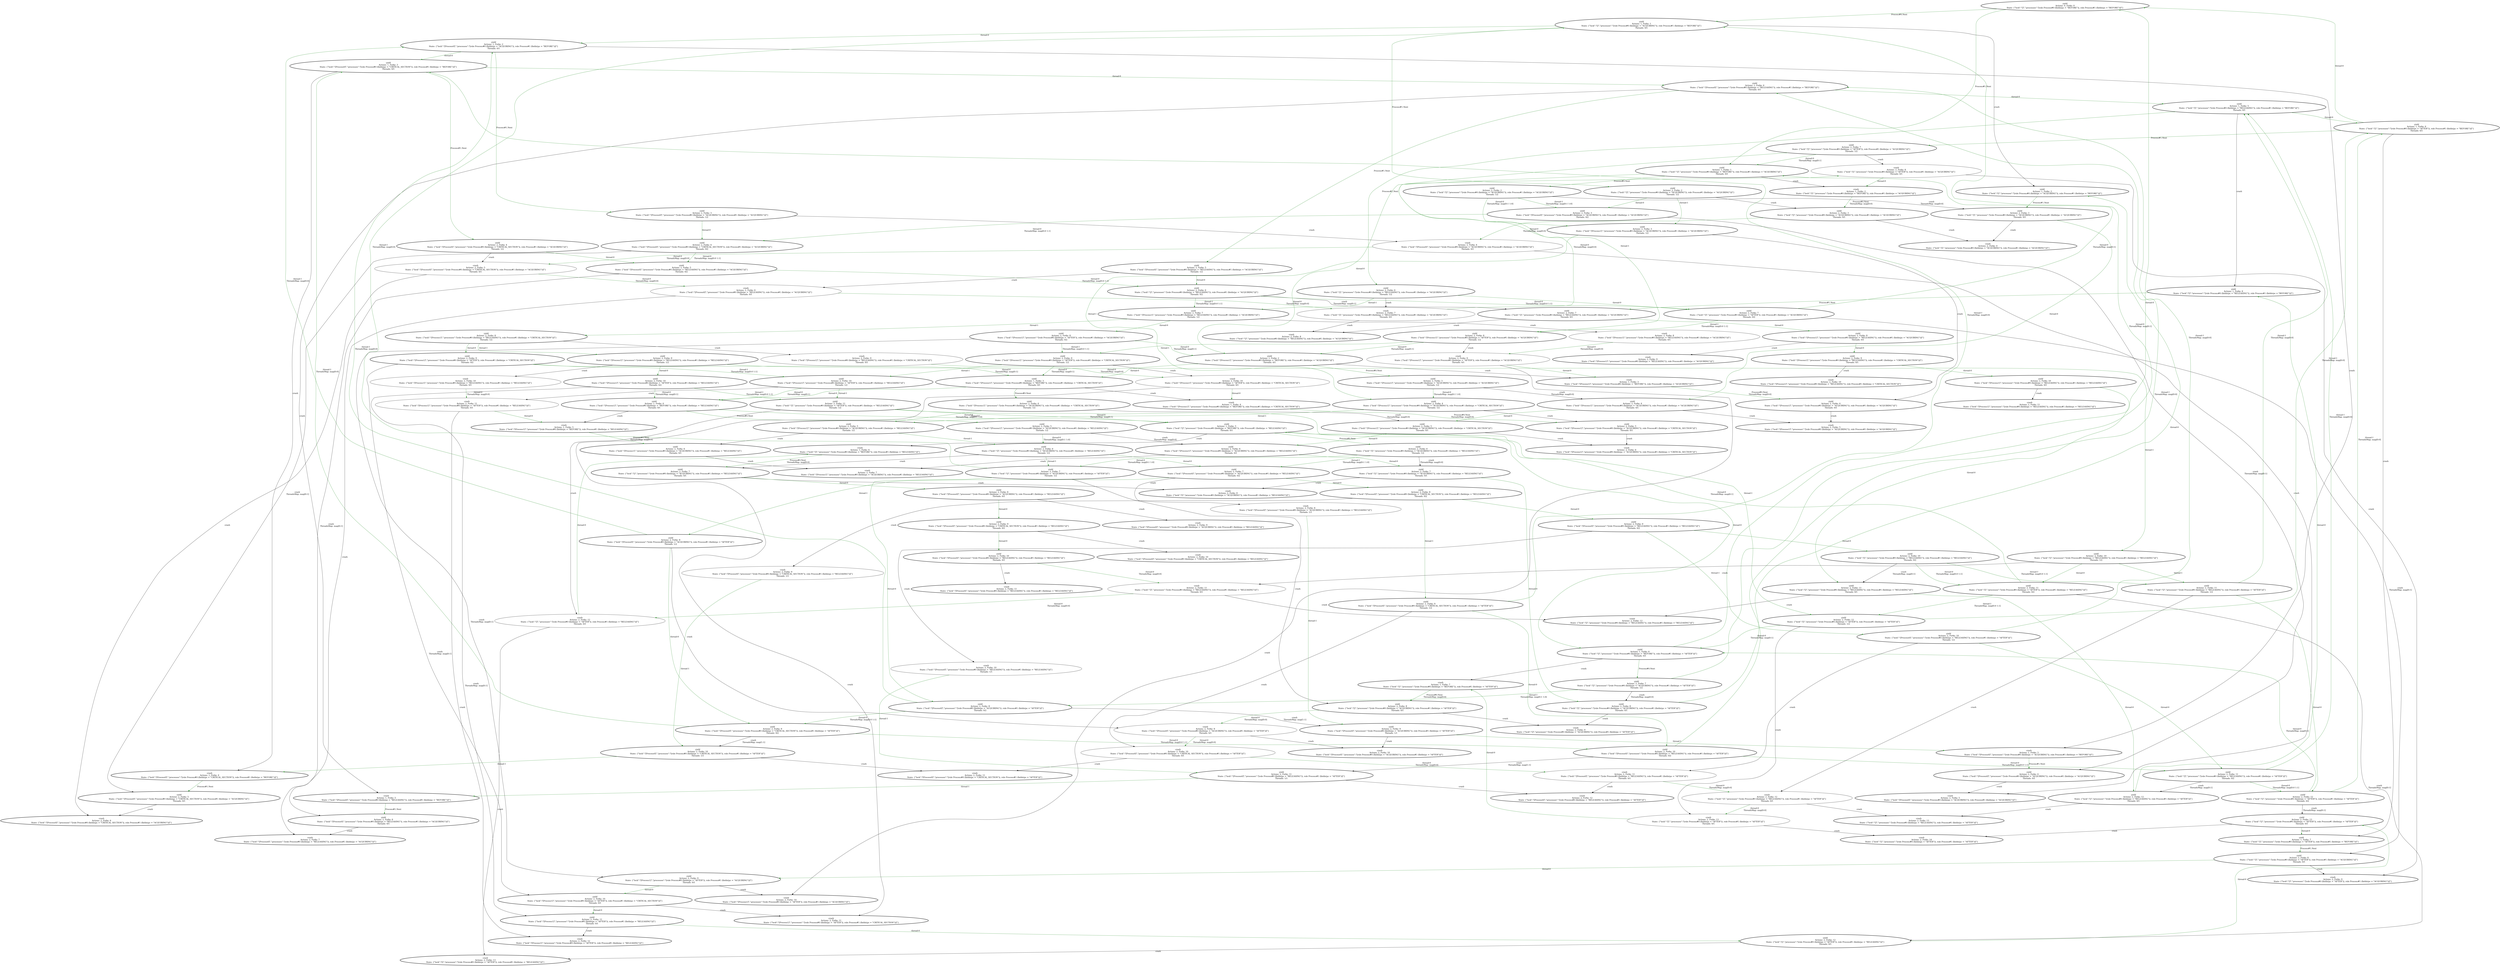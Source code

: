 digraph G {
  "0x140001e2540" [label="yield
Actions: 0, Forks: 0
State: {\"lock\":\"[]\",\"processes\":\"[role Process#0 (fields(pc = \"BEFORE\")), role Process#1 (fields(pc = \"BEFORE\"))]\"}
", color="black" penwidth="2" ];
  "0x140001e2540" -> "0x140001e3a40" [label="Process#0.Next", color="forestgreen" penwidth="1" ];
  "0x140001e3a40" [label="yield
Actions: 1, Forks: 1
State: {\"lock\":\"[]\",\"processes\":\"[role Process#0 (fields(pc = \"ACQUIRING\")), role Process#1 (fields(pc = \"BEFORE\"))]\"}
Threads: 0/1
", color="black" penwidth="2" ];
  "0x140001e3a40" -> "0x140002cec60" [label="crash", color="black" penwidth="1" ];
  "0x140002cec60" [label="yield
Actions: 1, Forks: 2
State: {\"lock\":\"[]\",\"processes\":\"[role Process#0 (fields(pc = \"ACQUIRING\")), role Process#1 (fields(pc = \"BEFORE\"))]\"}
", color="black" penwidth="2" ];
  "0x140002cec60" -> "0x140002cf620" [label="Process#1.Next", color="forestgreen" penwidth="1" ];
  "0x140002cf620" [label="yield
Actions: 2, Forks: 3
State: {\"lock\":\"[]\",\"processes\":\"[role Process#0 (fields(pc = \"ACQUIRING\")), role Process#1 (fields(pc = \"ACQUIRING\"))]\"}
Threads: 0/1
", color="black" penwidth="2" ];
  "0x140002cf620" -> "0x14000373b00" [label="crash", color="black" penwidth="1" ];
  "0x14000373b00" [label="crash
Actions: 2, Forks: 4
State: {\"lock\":\"[]\",\"processes\":\"[role Process#0 (fields(pc = \"ACQUIRING\")), role Process#1 (fields(pc = \"ACQUIRING\"))]\"}
", color="black" penwidth="2" ];
  "0x140002cf620" -> "0x140003736e0" [label="thread-0", color="forestgreen" penwidth="1" ];
  "0x140003736e0" [label="yield
Actions: 2, Forks: 4
State: {\"lock\":\"[Process1]\",\"processes\":\"[role Process#0 (fields(pc = \"ACQUIRING\")), role Process#1 (fields(pc = \"ACQUIRING\"))]\"}
Threads: 0/1
", color="black" penwidth="2" ];
  "0x140003736e0" -> "0x14000094d20" [label="crash", color="black" penwidth="1" ];
  "0x14000094d20" [label="crash
Actions: 2, Forks: 5
State: {\"lock\":\"[Process1]\",\"processes\":\"[role Process#0 (fields(pc = \"ACQUIRING\")), role Process#1 (fields(pc = \"ACQUIRING\"))]\"}
", color="black" penwidth="2" ];
  "0x140003736e0" -> "0x14000094900" [label="thread-0", color="forestgreen" penwidth="1" ];
  "0x14000094900" [label="yield
Actions: 2, Forks: 5
State: {\"lock\":\"[Process1]\",\"processes\":\"[role Process#0 (fields(pc = \"ACQUIRING\")), role Process#1 (fields(pc = \"CRITICAL_SECTION\"))]\"}
Threads: 0/1
", color="black" penwidth="2" ];
  "0x14000094900" -> "0x14000373560" [label="crash", color="black" penwidth="1" ];
  "0x14000373560" [label="crash
Actions: 2, Forks: 6
State: {\"lock\":\"[Process1]\",\"processes\":\"[role Process#0 (fields(pc = \"ACQUIRING\")), role Process#1 (fields(pc = \"CRITICAL_SECTION\"))]\"}
", color="black" penwidth="2" ];
  "0x14000094900" -> "0x14000373140" [label="thread-0", color="forestgreen" penwidth="1" ];
  "0x14000373140" [label="yield
Actions: 2, Forks: 6
State: {\"lock\":\"[Process1]\",\"processes\":\"[role Process#0 (fields(pc = \"ACQUIRING\")), role Process#1 (fields(pc = \"RELEASING\"))]\"}
Threads: 0/1
", color="black" penwidth="2" ];
  "0x14000373140" -> "0x14000105500" [label="crash", color="black" penwidth="1" ];
  "0x14000105500" [label="crash
Actions: 2, Forks: 7
State: {\"lock\":\"[Process1]\",\"processes\":\"[role Process#0 (fields(pc = \"ACQUIRING\")), role Process#1 (fields(pc = \"RELEASING\"))]\"}
", color="black" penwidth="2" ];
  "0x14000373140" -> "0x14000105080" [label="thread-0", color="forestgreen" penwidth="1" ];
  "0x14000105080" [label="yield
Actions: 2, Forks: 7
State: {\"lock\":\"[]\",\"processes\":\"[role Process#0 (fields(pc = \"ACQUIRING\")), role Process#1 (fields(pc = \"RELEASING\"))]\"}
Threads: 0/1
", color="black" penwidth="2" ];
  "0x14000105080" -> "0x14000217c80" [label="crash", color="black" penwidth="1" ];
  "0x14000217c80" [label="crash
Actions: 2, Forks: 8
State: {\"lock\":\"[]\",\"processes\":\"[role Process#0 (fields(pc = \"ACQUIRING\")), role Process#1 (fields(pc = \"RELEASING\"))]\"}
", color="black" penwidth="2" ];
  "0x14000105080" -> "0x14000217860" [label="thread-0", color="forestgreen" penwidth="1" ];
  "0x14000217860" [label="yield
Actions: 2, Forks: 8
State: {\"lock\":\"[]\",\"processes\":\"[role Process#0 (fields(pc = \"ACQUIRING\")), role Process#1 (fields(pc = \"AFTER\"))]\"}
Threads: 0/1
", color="black" penwidth="2" ];
  "0x14000217860" -> "0x140002fd860" [label="crash", color="black" penwidth="1" ];
  "0x140002fd860" [label="crash
Actions: 2, Forks: 9
State: {\"lock\":\"[]\",\"processes\":\"[role Process#0 (fields(pc = \"ACQUIRING\")), role Process#1 (fields(pc = \"AFTER\"))]\"}
", color="black" penwidth="2" ];
  "0x14000217860" -> "0x140002cec60" [label="thread-0", color="forestgreen" penwidth="1" ];
  "0x140001e3a40" -> "0x140002ce840" [label="thread-0", color="forestgreen" penwidth="1" ];
  "0x140002ce840" [label="yield
Actions: 1, Forks: 2
State: {\"lock\":\"[Process0]\",\"processes\":\"[role Process#0 (fields(pc = \"ACQUIRING\")), role Process#1 (fields(pc = \"BEFORE\"))]\"}
Threads: 0/1
", color="black" penwidth="2" ];
  "0x140002ce840" -> "0x140003400c0" [label="crash", color="black" penwidth="1" ];
  "0x140003400c0" [label="crash
Actions: 1, Forks: 3
State: {\"lock\":\"[Process0]\",\"processes\":\"[role Process#0 (fields(pc = \"ACQUIRING\")), role Process#1 (fields(pc = \"BEFORE\"))]\"}
", color="black" penwidth="2" ];
  "0x140003400c0" -> "0x14000340a80" [label="Process#1.Next", color="forestgreen" penwidth="1" ];
  "0x14000340a80" [label="yield
Actions: 2, Forks: 4
State: {\"lock\":\"[Process0]\",\"processes\":\"[role Process#0 (fields(pc = \"ACQUIRING\")), role Process#1 (fields(pc = \"ACQUIRING\"))]\"}
Threads: 0/1
", color="black" penwidth="2" ];
  "0x14000340a80" -> "0x14000499080" [label="crash", color="black" penwidth="1" ];
  "0x14000499080" [label="crash
Actions: 2, Forks: 5
State: {\"lock\":\"[Process0]\",\"processes\":\"[role Process#0 (fields(pc = \"ACQUIRING\")), role Process#1 (fields(pc = \"ACQUIRING\"))]\"}
", color="black" penwidth="2" ];
  "0x140002ce840" -> "0x140002fdc20" [label="thread-0", color="forestgreen" penwidth="1" ];
  "0x140002fdc20" [label="yield
Actions: 1, Forks: 3
State: {\"lock\":\"[Process0]\",\"processes\":\"[role Process#0 (fields(pc = \"CRITICAL_SECTION\")), role Process#1 (fields(pc = \"BEFORE\"))]\"}
Threads: 0/1
", color="black" penwidth="2" ];
  "0x140002fdc20" -> "0x140004295c0" [label="crash", color="black" penwidth="1" ];
  "0x140004295c0" [label="crash
Actions: 1, Forks: 4
State: {\"lock\":\"[Process0]\",\"processes\":\"[role Process#0 (fields(pc = \"CRITICAL_SECTION\")), role Process#1 (fields(pc = \"BEFORE\"))]\"}
", color="black" penwidth="2" ];
  "0x140004295c0" -> "0x14000464000" [label="Process#1.Next", color="forestgreen" penwidth="1" ];
  "0x14000464000" [label="yield
Actions: 2, Forks: 5
State: {\"lock\":\"[Process0]\",\"processes\":\"[role Process#0 (fields(pc = \"CRITICAL_SECTION\")), role Process#1 (fields(pc = \"ACQUIRING\"))]\"}
Threads: 0/1
", color="black" penwidth="2" ];
  "0x14000464000" -> "0x140001e3440" [label="crash", color="black" penwidth="1" ];
  "0x140001e3440" [label="crash
Actions: 2, Forks: 6
State: {\"lock\":\"[Process0]\",\"processes\":\"[role Process#0 (fields(pc = \"CRITICAL_SECTION\")), role Process#1 (fields(pc = \"ACQUIRING\"))]\"}
", color="black" penwidth="2" ];
  "0x140002fdc20" -> "0x140004291a0" [label="thread-0", color="forestgreen" penwidth="1" ];
  "0x140004291a0" [label="yield
Actions: 1, Forks: 4
State: {\"lock\":\"[Process0]\",\"processes\":\"[role Process#0 (fields(pc = \"RELEASING\")), role Process#1 (fields(pc = \"BEFORE\"))]\"}
Threads: 0/1
", color="black" penwidth="2" ];
  "0x140004291a0" -> "0x14000623080" [label="crash", color="black" penwidth="1" ];
  "0x14000623080" [label="crash
Actions: 1, Forks: 5
State: {\"lock\":\"[Process0]\",\"processes\":\"[role Process#0 (fields(pc = \"RELEASING\")), role Process#1 (fields(pc = \"BEFORE\"))]\"}
", color="black" penwidth="2" ];
  "0x14000623080" -> "0x14000623a40" [label="Process#1.Next", color="forestgreen" penwidth="1" ];
  "0x14000623a40" [label="yield
Actions: 2, Forks: 6
State: {\"lock\":\"[Process0]\",\"processes\":\"[role Process#0 (fields(pc = \"RELEASING\")), role Process#1 (fields(pc = \"ACQUIRING\"))]\"}
Threads: 0/1
", color="black" penwidth="2" ];
  "0x14000623a40" -> "0x14000095080" [label="crash", color="black" penwidth="1" ];
  "0x14000095080" [label="crash
Actions: 2, Forks: 7
State: {\"lock\":\"[Process0]\",\"processes\":\"[role Process#0 (fields(pc = \"RELEASING\")), role Process#1 (fields(pc = \"ACQUIRING\"))]\"}
", color="black" penwidth="2" ];
  "0x140004291a0" -> "0x14000622c60" [label="thread-0", color="forestgreen" penwidth="1" ];
  "0x14000622c60" [label="yield
Actions: 1, Forks: 5
State: {\"lock\":\"[]\",\"processes\":\"[role Process#0 (fields(pc = \"RELEASING\")), role Process#1 (fields(pc = \"BEFORE\"))]\"}
Threads: 0/1
", color="black" penwidth="2" ];
  "0x14000622c60" -> "0x14000428600" [label="crash", color="black" penwidth="1" ];
  "0x14000428600" [label="yield
Actions: 1, Forks: 6
State: {\"lock\":\"[]\",\"processes\":\"[role Process#0 (fields(pc = \"RELEASING\")), role Process#1 (fields(pc = \"BEFORE\"))]\"}
", color="black" penwidth="2" ];
  "0x14000428600" -> "0x14000429020" [label="Process#1.Next", color="forestgreen" penwidth="1" ];
  "0x14000429020" [label="yield
Actions: 2, Forks: 7
State: {\"lock\":\"[]\",\"processes\":\"[role Process#0 (fields(pc = \"RELEASING\")), role Process#1 (fields(pc = \"ACQUIRING\"))]\"}
Threads: 0/1
", color="black" penwidth="2" ];
  "0x14000429020" -> "0x140004658c0" [label="crash", color="black" penwidth="1" ];
  "0x140004658c0" [label="crash
Actions: 2, Forks: 8
State: {\"lock\":\"[]\",\"processes\":\"[role Process#0 (fields(pc = \"RELEASING\")), role Process#1 (fields(pc = \"ACQUIRING\"))]\"}
", color="black" penwidth="2" ];
  "0x14000429020" -> "0x140004654a0" [label="thread-0", color="forestgreen" penwidth="1" ];
  "0x140004654a0" [label="yield
Actions: 2, Forks: 8
State: {\"lock\":\"[Process1]\",\"processes\":\"[role Process#0 (fields(pc = \"RELEASING\")), role Process#1 (fields(pc = \"ACQUIRING\"))]\"}
Threads: 0/1
", color="black" penwidth="2" ];
  "0x140004654a0" -> "0x1400068faa0" [label="crash", color="black" penwidth="1" ];
  "0x1400068faa0" [label="crash
Actions: 2, Forks: 9
State: {\"lock\":\"[Process1]\",\"processes\":\"[role Process#0 (fields(pc = \"RELEASING\")), role Process#1 (fields(pc = \"ACQUIRING\"))]\"}
", color="black" penwidth="2" ];
  "0x140004654a0" -> "0x1400068f200" [label="thread-0", color="forestgreen" penwidth="1" ];
  "0x1400068f200" [label="yield
Actions: 2, Forks: 9
State: {\"lock\":\"[Process1]\",\"processes\":\"[role Process#0 (fields(pc = \"RELEASING\")), role Process#1 (fields(pc = \"CRITICAL_SECTION\"))]\"}
Threads: 0/1
", color="black" penwidth="2" ];
  "0x1400068f200" -> "0x14000216300" [label="crash", color="black" penwidth="1" ];
  "0x14000216300" [label="crash
Actions: 2, Forks: 10
State: {\"lock\":\"[Process1]\",\"processes\":\"[role Process#0 (fields(pc = \"RELEASING\")), role Process#1 (fields(pc = \"CRITICAL_SECTION\"))]\"}
", color="black" penwidth="2" ];
  "0x1400068f200" -> "0x1400050fb60" [label="thread-0", color="forestgreen" penwidth="1" ];
  "0x1400050fb60" [label="yield
Actions: 2, Forks: 10
State: {\"lock\":\"[Process1]\",\"processes\":\"[role Process#0 (fields(pc = \"RELEASING\")), role Process#1 (fields(pc = \"RELEASING\"))]\"}
Threads: 0/1
", color="black" penwidth="2" ];
  "0x1400050fb60" -> "0x14000323c80" [label="crash", color="black" penwidth="1" ];
  "0x14000323c80" [label="crash
Actions: 2, Forks: 11
State: {\"lock\":\"[Process1]\",\"processes\":\"[role Process#0 (fields(pc = \"RELEASING\")), role Process#1 (fields(pc = \"RELEASING\"))]\"}
", color="black" penwidth="2" ];
  "0x1400050fb60" -> "0x14000323860" [label="thread-0", color="forestgreen" penwidth="1" ];
  "0x14000323860" [label="yield
Actions: 2, Forks: 11
State: {\"lock\":\"[]\",\"processes\":\"[role Process#0 (fields(pc = \"RELEASING\")), role Process#1 (fields(pc = \"RELEASING\"))]\"}
Threads: 0/1
", color="black" penwidth="2" ];
  "0x14000323860" -> "0x140006a54a0" [label="crash", color="black" penwidth="1" ];
  "0x140006a54a0" [label="crash
Actions: 2, Forks: 12
State: {\"lock\":\"[]\",\"processes\":\"[role Process#0 (fields(pc = \"RELEASING\")), role Process#1 (fields(pc = \"RELEASING\"))]\"}
", color="black" penwidth="2" ];
  "0x14000323860" -> "0x140006a4c00" [label="thread-0", color="forestgreen" penwidth="1" ];
  "0x140006a4c00" [label="yield
Actions: 2, Forks: 12
State: {\"lock\":\"[]\",\"processes\":\"[role Process#0 (fields(pc = \"RELEASING\")), role Process#1 (fields(pc = \"AFTER\"))]\"}
Threads: 0/1
", color="black" penwidth="2" ];
  "0x140006a4c00" -> "0x14000184240" [label="crash", color="black" penwidth="1" ];
  "0x14000184240" [label="crash
Actions: 2, Forks: 13
State: {\"lock\":\"[]\",\"processes\":\"[role Process#0 (fields(pc = \"RELEASING\")), role Process#1 (fields(pc = \"AFTER\"))]\"}
", color="black" penwidth="2" ];
  "0x140006a4c00" -> "0x14000428600" [label="thread-0", color="forestgreen" penwidth="1" ];
  "0x14000622c60" -> "0x14000465a40" [label="thread-0", color="forestgreen" penwidth="1" ];
  "0x14000465a40" [label="yield
Actions: 1, Forks: 6
State: {\"lock\":\"[]\",\"processes\":\"[role Process#0 (fields(pc = \"AFTER\")), role Process#1 (fields(pc = \"BEFORE\"))]\"}
Threads: 0/1
", color="black" penwidth="2" ];
  "0x14000465a40" -> "0x14000341bc0" [label="crash", color="black" penwidth="1" ];
  "0x14000341bc0" [label="yield
Actions: 1, Forks: 7
State: {\"lock\":\"[]\",\"processes\":\"[role Process#0 (fields(pc = \"AFTER\")), role Process#1 (fields(pc = \"BEFORE\"))]\"}
", color="black" penwidth="2" ];
  "0x14000341bc0" -> "0x14000372e40" [label="Process#1.Next", color="forestgreen" penwidth="1" ];
  "0x14000372e40" [label="yield
Actions: 2, Forks: 8
State: {\"lock\":\"[]\",\"processes\":\"[role Process#0 (fields(pc = \"AFTER\")), role Process#1 (fields(pc = \"ACQUIRING\"))]\"}
Threads: 0/1
", color="black" penwidth="2" ];
  "0x14000372e40" -> "0x14000499a40" [label="crash", color="black" penwidth="1" ];
  "0x14000499a40" [label="crash
Actions: 2, Forks: 9
State: {\"lock\":\"[]\",\"processes\":\"[role Process#0 (fields(pc = \"AFTER\")), role Process#1 (fields(pc = \"ACQUIRING\"))]\"}
", color="black" penwidth="2" ];
  "0x14000372e40" -> "0x140004995c0" [label="thread-0", color="forestgreen" penwidth="1" ];
  "0x140004995c0" [label="yield
Actions: 2, Forks: 9
State: {\"lock\":\"[Process1]\",\"processes\":\"[role Process#0 (fields(pc = \"AFTER\")), role Process#1 (fields(pc = \"ACQUIRING\"))]\"}
Threads: 0/1
", color="black" penwidth="2" ];
  "0x140004995c0" -> "0x14000340d80" [label="crash", color="black" penwidth="1" ];
  "0x14000340d80" [label="crash
Actions: 2, Forks: 10
State: {\"lock\":\"[Process1]\",\"processes\":\"[role Process#0 (fields(pc = \"AFTER\")), role Process#1 (fields(pc = \"ACQUIRING\"))]\"}
", color="black" penwidth="2" ];
  "0x140004995c0" -> "0x14000340060" [label="thread-0", color="forestgreen" penwidth="1" ];
  "0x14000340060" [label="yield
Actions: 2, Forks: 10
State: {\"lock\":\"[Process1]\",\"processes\":\"[role Process#0 (fields(pc = \"AFTER\")), role Process#1 (fields(pc = \"CRITICAL_SECTION\"))]\"}
Threads: 0/1
", color="black" penwidth="2" ];
  "0x14000340060" -> "0x14000216ae0" [label="crash", color="black" penwidth="1" ];
  "0x14000216ae0" [label="crash
Actions: 2, Forks: 11
State: {\"lock\":\"[Process1]\",\"processes\":\"[role Process#0 (fields(pc = \"AFTER\")), role Process#1 (fields(pc = \"CRITICAL_SECTION\"))]\"}
", color="black" penwidth="2" ];
  "0x14000340060" -> "0x1400050f7a0" [label="thread-0", color="forestgreen" penwidth="1" ];
  "0x1400050f7a0" [label="yield
Actions: 2, Forks: 11
State: {\"lock\":\"[Process1]\",\"processes\":\"[role Process#0 (fields(pc = \"AFTER\")), role Process#1 (fields(pc = \"RELEASING\"))]\"}
Threads: 0/1
", color="black" penwidth="2" ];
  "0x1400050f7a0" -> "0x14000323440" [label="crash", color="black" penwidth="1" ];
  "0x14000323440" [label="crash
Actions: 2, Forks: 12
State: {\"lock\":\"[Process1]\",\"processes\":\"[role Process#0 (fields(pc = \"AFTER\")), role Process#1 (fields(pc = \"RELEASING\"))]\"}
", color="black" penwidth="2" ];
  "0x1400050f7a0" -> "0x14000323020" [label="thread-0", color="forestgreen" penwidth="1" ];
  "0x14000323020" [label="yield
Actions: 2, Forks: 12
State: {\"lock\":\"[]\",\"processes\":\"[role Process#0 (fields(pc = \"AFTER\")), role Process#1 (fields(pc = \"RELEASING\"))]\"}
Threads: 0/1
", color="black" penwidth="2" ];
  "0x14000323020" -> "0x140002cfc20" [label="crash", color="black" penwidth="1" ];
  "0x140002cfc20" [label="crash
Actions: 2, Forks: 13
State: {\"lock\":\"[]\",\"processes\":\"[role Process#0 (fields(pc = \"AFTER\")), role Process#1 (fields(pc = \"RELEASING\"))]\"}
", color="black" penwidth="2" ];
  "0x14000323020" -> "0x140002fd680" [label="thread-0", color="forestgreen" penwidth="1" ];
  "0x140002fd680" [label="yield
Actions: 2, Forks: 13
State: {\"lock\":\"[]\",\"processes\":\"[role Process#0 (fields(pc = \"AFTER\")), role Process#1 (fields(pc = \"AFTER\"))]\"}
Threads: 0/1
", color="black" penwidth="2" ];
  "0x140002fd680" -> "0x140003e68a0" [label="crash", color="black" penwidth="1" ];
  "0x140003e68a0" [label="crash
Actions: 2, Forks: 14
State: {\"lock\":\"[]\",\"processes\":\"[role Process#0 (fields(pc = \"AFTER\")), role Process#1 (fields(pc = \"AFTER\"))]\"}
", color="black" penwidth="2" ];
  "0x140002fd680" -> "0x14000341bc0" [label="thread-0", color="forestgreen" penwidth="1" ];
  "0x14000465a40" -> "0x140001e2540" [label="thread-0", color="forestgreen" penwidth="1" ];
  "0x14000465a40" -> "0x14000341320" [label="Process#1.Next", color="forestgreen" penwidth="1" ];
  "0x14000341320" [label="yield
Actions: 2, Forks: 7
State: {\"lock\":\"[]\",\"processes\":\"[role Process#0 (fields(pc = \"AFTER\")), role Process#1 (fields(pc = \"ACQUIRING\"))]\"}
Threads: 1/2
", color="black" penwidth="2" ];
  "0x14000341320" -> "0x140003b0d20" [label="crash", color="black" penwidth="1" ];
  "0x140003b0d20" [label="crash
Actions: 2, Forks: 8
State: {\"lock\":\"[]\",\"processes\":\"[role Process#0 (fields(pc = \"AFTER\")), role Process#1 (fields(pc = \"ACQUIRING\"))]\"}
Threads: 0/1
", color="black" penwidth="1" ];
  "0x140003b0d20" -> "0x14000499a40" [label="crash", color="black" penwidth="1" ];
  "0x140003b0d20" -> "0x140002fc6c0" [label="thread-0", color="forestgreen" penwidth="1" ];
  "0x140002fc6c0" [label="crash
Actions: 1, Forks: 2
State: {\"lock\":\"[]\",\"processes\":\"[role Process#0 (fields(pc = \"BEFORE\")), role Process#1 (fields(pc = \"ACQUIRING\"))]\"}
", color="black" penwidth="2" ];
  "0x140002fc6c0" -> "0x14000341c80" [label="Process#0.Next
 ThreadsMap: map[0:0]", color="forestgreen" penwidth="1" ];
  "0x14000341c80" [label="yield
Actions: 2, Forks: 3
State: {\"lock\":\"[]\",\"processes\":\"[role Process#0 (fields(pc = \"ACQUIRING\")), role Process#1 (fields(pc = \"ACQUIRING\"))]\"}
Threads: 0/1
", color="black" penwidth="2" ];
  "0x14000341c80" -> "0x14000373b00" [label="crash", color="black" penwidth="1" ];
  "0x14000341c80" -> "0x14000465200" [label="thread-0
 ThreadsMap: map[0:0]", color="forestgreen" penwidth="1" ];
  "0x14000465200" [label="crash
Actions: 2, Forks: 4
State: {\"lock\":\"[Process0]\",\"processes\":\"[role Process#0 (fields(pc = \"ACQUIRING\")), role Process#1 (fields(pc = \"ACQUIRING\"))]\"}
Threads: 0/1
", color="black" penwidth="1" ];
  "0x14000465200" -> "0x14000499080" [label="crash", color="black" penwidth="1" ];
  "0x14000465200" -> "0x14000104e40" [label="thread-0
 ThreadsMap: map[0:0]", color="forestgreen" penwidth="1" ];
  "0x14000104e40" [label="crash
Actions: 2, Forks: 5
State: {\"lock\":\"[Process0]\",\"processes\":\"[role Process#0 (fields(pc = \"CRITICAL_SECTION\")), role Process#1 (fields(pc = \"ACQUIRING\"))]\"}
Threads: 0/1
", color="black" penwidth="1" ];
  "0x14000104e40" -> "0x140001e3440" [label="crash", color="black" penwidth="1" ];
  "0x14000104e40" -> "0x1400068e7e0" [label="thread-0
 ThreadsMap: map[0:0]", color="forestgreen" penwidth="1" ];
  "0x1400068e7e0" [label="crash
Actions: 2, Forks: 6
State: {\"lock\":\"[Process0]\",\"processes\":\"[role Process#0 (fields(pc = \"RELEASING\")), role Process#1 (fields(pc = \"ACQUIRING\"))]\"}
Threads: 0/1
", color="black" penwidth="1" ];
  "0x1400068e7e0" -> "0x14000095080" [label="crash", color="black" penwidth="1" ];
  "0x1400068e7e0" -> "0x140003e7260" [label="thread-0
 ThreadsMap: map[0:0]", color="forestgreen" penwidth="1" ];
  "0x140003e7260" [label="crash
Actions: 2, Forks: 7
State: {\"lock\":\"[]\",\"processes\":\"[role Process#0 (fields(pc = \"RELEASING\")), role Process#1 (fields(pc = \"ACQUIRING\"))]\"}
Threads: 0/1
", color="black" penwidth="1" ];
  "0x140003e7260" -> "0x140004658c0" [label="crash", color="black" penwidth="1" ];
  "0x140003e7260" -> "0x140003b0d20" [label="thread-0
 ThreadsMap: map[0:0]", color="forestgreen" penwidth="1" ];
  "0x14000341320" -> "0x140001e3b00" [label="thread-0
 ThreadsMap: map[0:1]", color="forestgreen" penwidth="1" ];
  "0x140001e3b00" [label="yield
Actions: 1, Forks: 1
State: {\"lock\":\"[]\",\"processes\":\"[role Process#0 (fields(pc = \"BEFORE\")), role Process#1 (fields(pc = \"ACQUIRING\"))]\"}
Threads: 0/1
", color="black" penwidth="2" ];
  "0x140001e3b00" -> "0x140002fc6c0" [label="crash", color="black" penwidth="1" ];
  "0x140001e3b00" -> "0x140002fc2a0" [label="thread-0", color="forestgreen" penwidth="1" ];
  "0x140002fc2a0" [label="yield
Actions: 1, Forks: 2
State: {\"lock\":\"[Process1]\",\"processes\":\"[role Process#0 (fields(pc = \"BEFORE\")), role Process#1 (fields(pc = \"ACQUIRING\"))]\"}
Threads: 0/1
", color="black" penwidth="2" ];
  "0x140002fc2a0" -> "0x140003b1500" [label="crash", color="black" penwidth="1" ];
  "0x140003b1500" [label="crash
Actions: 1, Forks: 3
State: {\"lock\":\"[Process1]\",\"processes\":\"[role Process#0 (fields(pc = \"BEFORE\")), role Process#1 (fields(pc = \"ACQUIRING\"))]\"}
", color="black" penwidth="2" ];
  "0x140003b1500" -> "0x1400068e120" [label="Process#0.Next
 ThreadsMap: map[0:0]", color="forestgreen" penwidth="1" ];
  "0x1400068e120" [label="yield
Actions: 2, Forks: 4
State: {\"lock\":\"[Process1]\",\"processes\":\"[role Process#0 (fields(pc = \"ACQUIRING\")), role Process#1 (fields(pc = \"ACQUIRING\"))]\"}
Threads: 0/1
", color="black" penwidth="2" ];
  "0x1400068e120" -> "0x14000094d20" [label="crash", color="black" penwidth="1" ];
  "0x140002fc2a0" -> "0x140003b10e0" [label="thread-0", color="forestgreen" penwidth="1" ];
  "0x140003b10e0" [label="yield
Actions: 1, Forks: 3
State: {\"lock\":\"[Process1]\",\"processes\":\"[role Process#0 (fields(pc = \"BEFORE\")), role Process#1 (fields(pc = \"CRITICAL_SECTION\"))]\"}
Threads: 0/1
", color="black" penwidth="2" ];
  "0x140003b10e0" -> "0x1400050ec00" [label="crash", color="black" penwidth="1" ];
  "0x1400050ec00" [label="crash
Actions: 1, Forks: 4
State: {\"lock\":\"[Process1]\",\"processes\":\"[role Process#0 (fields(pc = \"BEFORE\")), role Process#1 (fields(pc = \"CRITICAL_SECTION\"))]\"}
", color="black" penwidth="2" ];
  "0x1400050ec00" -> "0x14000340cc0" [label="Process#0.Next
 ThreadsMap: map[0:0]", color="forestgreen" penwidth="1" ];
  "0x14000340cc0" [label="yield
Actions: 2, Forks: 5
State: {\"lock\":\"[Process1]\",\"processes\":\"[role Process#0 (fields(pc = \"ACQUIRING\")), role Process#1 (fields(pc = \"CRITICAL_SECTION\"))]\"}
Threads: 0/1
", color="black" penwidth="2" ];
  "0x14000340cc0" -> "0x14000373560" [label="crash", color="black" penwidth="1" ];
  "0x140003b10e0" -> "0x1400050e7e0" [label="thread-0", color="forestgreen" penwidth="1" ];
  "0x1400050e7e0" [label="yield
Actions: 1, Forks: 4
State: {\"lock\":\"[Process1]\",\"processes\":\"[role Process#0 (fields(pc = \"BEFORE\")), role Process#1 (fields(pc = \"RELEASING\"))]\"}
Threads: 0/1
", color="black" penwidth="2" ];
  "0x1400050e7e0" -> "0x140003b1c80" [label="crash", color="black" penwidth="1" ];
  "0x140003b1c80" [label="crash
Actions: 1, Forks: 5
State: {\"lock\":\"[Process1]\",\"processes\":\"[role Process#0 (fields(pc = \"BEFORE\")), role Process#1 (fields(pc = \"RELEASING\"))]\"}
", color="black" penwidth="2" ];
  "0x140003b1c80" -> "0x140006228a0" [label="Process#0.Next
 ThreadsMap: map[0:0]", color="forestgreen" penwidth="1" ];
  "0x140006228a0" [label="yield
Actions: 2, Forks: 6
State: {\"lock\":\"[Process1]\",\"processes\":\"[role Process#0 (fields(pc = \"ACQUIRING\")), role Process#1 (fields(pc = \"RELEASING\"))]\"}
Threads: 0/1
", color="black" penwidth="2" ];
  "0x140006228a0" -> "0x14000105500" [label="crash", color="black" penwidth="1" ];
  "0x1400050e7e0" -> "0x140003b1860" [label="thread-0", color="forestgreen" penwidth="1" ];
  "0x140003b1860" [label="yield
Actions: 1, Forks: 5
State: {\"lock\":\"[]\",\"processes\":\"[role Process#0 (fields(pc = \"BEFORE\")), role Process#1 (fields(pc = \"RELEASING\"))]\"}
Threads: 0/1
", color="black" penwidth="2" ];
  "0x140003b1860" -> "0x140002ce660" [label="crash", color="black" penwidth="1" ];
  "0x140002ce660" [label="crash
Actions: 1, Forks: 6
State: {\"lock\":\"[]\",\"processes\":\"[role Process#0 (fields(pc = \"BEFORE\")), role Process#1 (fields(pc = \"RELEASING\"))]\"}
", color="black" penwidth="2" ];
  "0x140002ce660" -> "0x1400050f4a0" [label="Process#0.Next
 ThreadsMap: map[0:0]", color="forestgreen" penwidth="1" ];
  "0x1400050f4a0" [label="yield
Actions: 2, Forks: 7
State: {\"lock\":\"[]\",\"processes\":\"[role Process#0 (fields(pc = \"ACQUIRING\")), role Process#1 (fields(pc = \"RELEASING\"))]\"}
Threads: 0/1
", color="black" penwidth="2" ];
  "0x1400050f4a0" -> "0x14000217c80" [label="crash", color="black" penwidth="1" ];
  "0x1400050f4a0" -> "0x140002161e0" [label="thread-0", color="forestgreen" penwidth="1" ];
  "0x140002161e0" [label="yield
Actions: 2, Forks: 8
State: {\"lock\":\"[Process0]\",\"processes\":\"[role Process#0 (fields(pc = \"ACQUIRING\")), role Process#1 (fields(pc = \"RELEASING\"))]\"}
Threads: 0/1
", color="black" penwidth="2" ];
  "0x140002161e0" -> "0x140001e3ce0" [label="crash", color="black" penwidth="1" ];
  "0x140001e3ce0" [label="crash
Actions: 2, Forks: 9
State: {\"lock\":\"[Process0]\",\"processes\":\"[role Process#0 (fields(pc = \"ACQUIRING\")), role Process#1 (fields(pc = \"RELEASING\"))]\"}
", color="black" penwidth="2" ];
  "0x140002161e0" -> "0x140001e3680" [label="thread-0", color="forestgreen" penwidth="1" ];
  "0x140001e3680" [label="yield
Actions: 2, Forks: 9
State: {\"lock\":\"[Process0]\",\"processes\":\"[role Process#0 (fields(pc = \"CRITICAL_SECTION\")), role Process#1 (fields(pc = \"RELEASING\"))]\"}
Threads: 0/1
", color="black" penwidth="2" ];
  "0x140001e3680" -> "0x14000373ce0" [label="crash", color="black" penwidth="1" ];
  "0x14000373ce0" [label="crash
Actions: 2, Forks: 10
State: {\"lock\":\"[Process0]\",\"processes\":\"[role Process#0 (fields(pc = \"CRITICAL_SECTION\")), role Process#1 (fields(pc = \"RELEASING\"))]\"}
", color="black" penwidth="2" ];
  "0x140001e3680" -> "0x140003734a0" [label="thread-0", color="forestgreen" penwidth="1" ];
  "0x140003734a0" [label="yield
Actions: 2, Forks: 10
State: {\"lock\":\"[Process0]\",\"processes\":\"[role Process#0 (fields(pc = \"RELEASING\")), role Process#1 (fields(pc = \"RELEASING\"))]\"}
Threads: 0/1
", color="black" penwidth="2" ];
  "0x140003734a0" -> "0x140003b1d40" [label="crash", color="black" penwidth="1" ];
  "0x140003b1d40" [label="crash
Actions: 2, Forks: 11
State: {\"lock\":\"[Process0]\",\"processes\":\"[role Process#0 (fields(pc = \"RELEASING\")), role Process#1 (fields(pc = \"RELEASING\"))]\"}
", color="black" penwidth="2" ];
  "0x140003734a0" -> "0x140004aa540" [label="thread-0
 ThreadsMap: map[0:0]", color="forestgreen" penwidth="1" ];
  "0x140004aa540" [label="crash
Actions: 2, Forks: 11
State: {\"lock\":\"[]\",\"processes\":\"[role Process#0 (fields(pc = \"RELEASING\")), role Process#1 (fields(pc = \"RELEASING\"))]\"}
Threads: 0/1
", color="black" penwidth="1" ];
  "0x140004aa540" -> "0x140006a54a0" [label="crash", color="black" penwidth="1" ];
  "0x140004aa540" -> "0x1400042b380" [label="thread-0
 ThreadsMap: map[0:0]", color="forestgreen" penwidth="1" ];
  "0x1400042b380" [label="crash
Actions: 2, Forks: 12
State: {\"lock\":\"[]\",\"processes\":\"[role Process#0 (fields(pc = \"AFTER\")), role Process#1 (fields(pc = \"RELEASING\"))]\"}
Threads: 0/1
", color="black" penwidth="1" ];
  "0x1400042b380" -> "0x140002cfc20" [label="crash", color="black" penwidth="1" ];
  "0x1400042b380" -> "0x140002ce660" [label="thread-0", color="forestgreen" penwidth="1" ];
  "0x140003b1860" -> "0x140002ce240" [label="thread-0", color="forestgreen" penwidth="1" ];
  "0x140002ce240" [label="yield
Actions: 1, Forks: 6
State: {\"lock\":\"[]\",\"processes\":\"[role Process#0 (fields(pc = \"BEFORE\")), role Process#1 (fields(pc = \"AFTER\"))]\"}
Threads: 0/1
", color="black" penwidth="2" ];
  "0x140002ce240" -> "0x140001055c0" [label="crash", color="black" penwidth="1" ];
  "0x140001055c0" [label="crash
Actions: 1, Forks: 7
State: {\"lock\":\"[]\",\"processes\":\"[role Process#0 (fields(pc = \"BEFORE\")), role Process#1 (fields(pc = \"AFTER\"))]\"}
", color="black" penwidth="2" ];
  "0x140001055c0" -> "0x14000623620" [label="Process#0.Next
 ThreadsMap: map[0:0]", color="forestgreen" penwidth="1" ];
  "0x14000623620" [label="yield
Actions: 2, Forks: 8
State: {\"lock\":\"[]\",\"processes\":\"[role Process#0 (fields(pc = \"ACQUIRING\")), role Process#1 (fields(pc = \"AFTER\"))]\"}
Threads: 0/1
", color="black" penwidth="2" ];
  "0x14000623620" -> "0x140002fd860" [label="crash", color="black" penwidth="1" ];
  "0x14000623620" -> "0x140002cfe60" [label="thread-0
 ThreadsMap: map[0:0]", color="forestgreen" penwidth="1" ];
  "0x140002cfe60" [label="crash
Actions: 2, Forks: 9
State: {\"lock\":\"[Process0]\",\"processes\":\"[role Process#0 (fields(pc = \"ACQUIRING\")), role Process#1 (fields(pc = \"AFTER\"))]\"}
Threads: 0/1
", color="black" penwidth="1" ];
  "0x140002cfe60" -> "0x140004d22a0" [label="crash", color="black" penwidth="1" ];
  "0x140004d22a0" [label="crash
Actions: 2, Forks: 10
State: {\"lock\":\"[Process0]\",\"processes\":\"[role Process#0 (fields(pc = \"ACQUIRING\")), role Process#1 (fields(pc = \"AFTER\"))]\"}
", color="black" penwidth="2" ];
  "0x140002cfe60" -> "0x1400042baa0" [label="thread-0
 ThreadsMap: map[0:0]", color="forestgreen" penwidth="1" ];
  "0x1400042baa0" [label="crash
Actions: 2, Forks: 10
State: {\"lock\":\"[Process0]\",\"processes\":\"[role Process#0 (fields(pc = \"CRITICAL_SECTION\")), role Process#1 (fields(pc = \"AFTER\"))]\"}
Threads: 0/1
", color="black" penwidth="1" ];
  "0x1400042baa0" -> "0x140004ab920" [label="crash", color="black" penwidth="1" ];
  "0x140004ab920" [label="crash
Actions: 2, Forks: 11
State: {\"lock\":\"[Process0]\",\"processes\":\"[role Process#0 (fields(pc = \"CRITICAL_SECTION\")), role Process#1 (fields(pc = \"AFTER\"))]\"}
", color="black" penwidth="2" ];
  "0x1400042baa0" -> "0x14000428180" [label="thread-0
 ThreadsMap: map[0:0]", color="forestgreen" penwidth="1" ];
  "0x14000428180" [label="crash
Actions: 2, Forks: 11
State: {\"lock\":\"[Process0]\",\"processes\":\"[role Process#0 (fields(pc = \"RELEASING\")), role Process#1 (fields(pc = \"AFTER\"))]\"}
Threads: 0/1
", color="black" penwidth="1" ];
  "0x14000428180" -> "0x1400050e3c0" [label="crash", color="black" penwidth="1" ];
  "0x1400050e3c0" [label="crash
Actions: 2, Forks: 12
State: {\"lock\":\"[Process0]\",\"processes\":\"[role Process#0 (fields(pc = \"RELEASING\")), role Process#1 (fields(pc = \"AFTER\"))]\"}
", color="black" penwidth="2" ];
  "0x14000428180" -> "0x14000373c20" [label="thread-0
 ThreadsMap: map[0:0]", color="forestgreen" penwidth="1" ];
  "0x14000373c20" [label="crash
Actions: 2, Forks: 12
State: {\"lock\":\"[]\",\"processes\":\"[role Process#0 (fields(pc = \"RELEASING\")), role Process#1 (fields(pc = \"AFTER\"))]\"}
Threads: 0/1
", color="black" penwidth="1" ];
  "0x14000373c20" -> "0x14000184240" [label="crash", color="black" penwidth="1" ];
  "0x14000373c20" -> "0x140004b7020" [label="thread-0
 ThreadsMap: map[0:0]", color="forestgreen" penwidth="1" ];
  "0x140004b7020" [label="crash
Actions: 2, Forks: 13
State: {\"lock\":\"[]\",\"processes\":\"[role Process#0 (fields(pc = \"AFTER\")), role Process#1 (fields(pc = \"AFTER\"))]\"}
Threads: 0/1
", color="black" penwidth="1" ];
  "0x140004b7020" -> "0x140003e68a0" [label="crash", color="black" penwidth="1" ];
  "0x140004b7020" -> "0x140001055c0" [label="thread-0", color="forestgreen" penwidth="1" ];
  "0x140002ce240" -> "0x140001e2540" [label="thread-0", color="forestgreen" penwidth="1" ];
  "0x140002ce240" -> "0x14000104d80" [label="Process#0.Next", color="forestgreen" penwidth="1" ];
  "0x14000104d80" [label="yield
Actions: 2, Forks: 7
State: {\"lock\":\"[]\",\"processes\":\"[role Process#0 (fields(pc = \"ACQUIRING\")), role Process#1 (fields(pc = \"AFTER\"))]\"}
Threads: 1/2
", color="black" penwidth="2" ];
  "0x14000104d80" -> "0x14000217860" [label="crash
 ThreadsMap: map[0:0]", color="black" penwidth="1" ];
  "0x14000104d80" -> "0x140001e3a40" [label="thread-0
 ThreadsMap: map[0:1]", color="forestgreen" penwidth="1" ];
  "0x14000104d80" -> "0x14000622b40" [label="thread-1
 ThreadsMap: map[0:1 1:0]", color="forestgreen" penwidth="1" ];
  "0x14000622b40" [label="yield
Actions: 2, Forks: 8
State: {\"lock\":\"[Process0]\",\"processes\":\"[role Process#0 (fields(pc = \"ACQUIRING\")), role Process#1 (fields(pc = \"AFTER\"))]\"}
Threads: 0/2
", color="black" penwidth="2" ];
  "0x14000622b40" -> "0x14000216de0" [label="crash
 ThreadsMap: map[1:1]", color="black" penwidth="1" ];
  "0x14000216de0" [label="yield
Actions: 2, Forks: 9
State: {\"lock\":\"[Process0]\",\"processes\":\"[role Process#0 (fields(pc = \"ACQUIRING\")), role Process#1 (fields(pc = \"AFTER\"))]\"}
Threads: 1/1
", color="black" penwidth="2" ];
  "0x14000216de0" -> "0x140004d22a0" [label="crash", color="black" penwidth="1" ];
  "0x14000216de0" -> "0x140003400c0" [label="thread-1", color="forestgreen" penwidth="1" ];
  "0x14000622b40" -> "0x140002fdb00" [label="thread-0
 ThreadsMap: map[0:0 1:1]", color="forestgreen" penwidth="1" ];
  "0x140002fdb00" [label="yield
Actions: 2, Forks: 9
State: {\"lock\":\"[Process0]\",\"processes\":\"[role Process#0 (fields(pc = \"CRITICAL_SECTION\")), role Process#1 (fields(pc = \"AFTER\"))]\"}
Threads: 0/2
", color="black" penwidth="2" ];
  "0x140002fdb00" -> "0x140002cef60" [label="crash
 ThreadsMap: map[1:1]", color="black" penwidth="1" ];
  "0x140002cef60" [label="yield
Actions: 2, Forks: 10
State: {\"lock\":\"[Process0]\",\"processes\":\"[role Process#0 (fields(pc = \"CRITICAL_SECTION\")), role Process#1 (fields(pc = \"AFTER\"))]\"}
Threads: 1/1
", color="black" penwidth="2" ];
  "0x140002cef60" -> "0x140004ab920" [label="crash", color="black" penwidth="1" ];
  "0x140002cef60" -> "0x140004295c0" [label="thread-1", color="forestgreen" penwidth="1" ];
  "0x140002fdb00" -> "0x1400042b6e0" [label="thread-0
 ThreadsMap: map[0:0 1:1]", color="forestgreen" penwidth="1" ];
  "0x1400042b6e0" [label="yield
Actions: 2, Forks: 10
State: {\"lock\":\"[Process0]\",\"processes\":\"[role Process#0 (fields(pc = \"RELEASING\")), role Process#1 (fields(pc = \"AFTER\"))]\"}
Threads: 0/2
", color="black" penwidth="2" ];
  "0x1400042b6e0" -> "0x1400042a780" [label="crash
 ThreadsMap: map[1:1]", color="black" penwidth="1" ];
  "0x1400042a780" [label="yield
Actions: 2, Forks: 11
State: {\"lock\":\"[Process0]\",\"processes\":\"[role Process#0 (fields(pc = \"RELEASING\")), role Process#1 (fields(pc = \"AFTER\"))]\"}
Threads: 1/1
", color="black" penwidth="2" ];
  "0x1400042a780" -> "0x1400050e3c0" [label="crash", color="black" penwidth="1" ];
  "0x1400042a780" -> "0x14000623080" [label="thread-1", color="forestgreen" penwidth="1" ];
  "0x1400042b6e0" -> "0x14000465320" [label="thread-0
 ThreadsMap: map[0:0 1:1]", color="forestgreen" penwidth="1" ];
  "0x14000465320" [label="yield
Actions: 2, Forks: 11
State: {\"lock\":\"[]\",\"processes\":\"[role Process#0 (fields(pc = \"RELEASING\")), role Process#1 (fields(pc = \"AFTER\"))]\"}
Threads: 0/2
", color="black" penwidth="2" ];
  "0x14000465320" -> "0x140006a4c00" [label="crash
 ThreadsMap: map[0:1]", color="black" penwidth="1" ];
  "0x14000465320" -> "0x14000341440" [label="thread-0
 ThreadsMap: map[0:0 1:1]", color="forestgreen" penwidth="1" ];
  "0x14000341440" [label="yield
Actions: 2, Forks: 12
State: {\"lock\":\"[]\",\"processes\":\"[role Process#0 (fields(pc = \"AFTER\")), role Process#1 (fields(pc = \"AFTER\"))]\"}
Threads: 0/2
", color="black" penwidth="2" ];
  "0x14000341440" -> "0x140002fd680" [label="crash
 ThreadsMap: map[0:1]", color="black" penwidth="1" ];
  "0x14000341440" -> "0x140002ce240" [label="thread-0
 ThreadsMap: map[0:1]", color="forestgreen" penwidth="1" ];
  "0x14000341440" -> "0x14000465a40" [label="thread-1
 ThreadsMap: map[0:0]", color="forestgreen" penwidth="1" ];
  "0x14000465320" -> "0x14000622c60" [label="thread-1
 ThreadsMap: map[0:0]", color="forestgreen" penwidth="1" ];
  "0x1400042b6e0" -> "0x140004291a0" [label="thread-1
 ThreadsMap: map[0:0]", color="forestgreen" penwidth="1" ];
  "0x140002fdb00" -> "0x140002fdc20" [label="thread-1
 ThreadsMap: map[0:0]", color="forestgreen" penwidth="1" ];
  "0x14000622b40" -> "0x140002ce840" [label="thread-1
 ThreadsMap: map[0:0]", color="forestgreen" penwidth="1" ];
  "0x140003b1860" -> "0x140002ce360" [label="Process#0.Next", color="forestgreen" penwidth="1" ];
  "0x140002ce360" [label="yield
Actions: 2, Forks: 6
State: {\"lock\":\"[]\",\"processes\":\"[role Process#0 (fields(pc = \"ACQUIRING\")), role Process#1 (fields(pc = \"RELEASING\"))]\"}
Threads: 1/2
", color="black" penwidth="2" ];
  "0x140002ce360" -> "0x14000105080" [label="crash
 ThreadsMap: map[0:0]", color="black" penwidth="1" ];
  "0x140002ce360" -> "0x1400050ee40" [label="thread-0
 ThreadsMap: map[0:1 1:0]", color="forestgreen" penwidth="1" ];
  "0x1400050ee40" [label="yield
Actions: 2, Forks: 7
State: {\"lock\":\"[]\",\"processes\":\"[role Process#0 (fields(pc = \"ACQUIRING\")), role Process#1 (fields(pc = \"AFTER\"))]\"}
Threads: 1/2
", color="black" penwidth="2" ];
  "0x1400050ee40" -> "0x14000623620" [label="crash", color="black" penwidth="1" ];
  "0x1400050ee40" -> "0x14000622b40" [label="thread-0", color="forestgreen" penwidth="1" ];
  "0x1400050ee40" -> "0x140001e3a40" [label="thread-1
 ThreadsMap: map[0:0]", color="forestgreen" penwidth="1" ];
  "0x140002ce360" -> "0x1400050ec60" [label="thread-1
 ThreadsMap: map[0:1 1:0]", color="forestgreen" penwidth="1" ];
  "0x1400050ec60" [label="yield
Actions: 2, Forks: 7
State: {\"lock\":\"[Process0]\",\"processes\":\"[role Process#0 (fields(pc = \"ACQUIRING\")), role Process#1 (fields(pc = \"RELEASING\"))]\"}
Threads: 0/2
", color="black" penwidth="2" ];
  "0x1400050ec60" -> "0x1400050f920" [label="crash", color="black" penwidth="1" ];
  "0x1400050f920" [label="crash
Actions: 2, Forks: 8
State: {\"lock\":\"[Process0]\",\"processes\":\"[role Process#0 (fields(pc = \"ACQUIRING\")), role Process#1 (fields(pc = \"RELEASING\"))]\"}
Threads: 1/1
", color="black" penwidth="1" ];
  "0x1400050f920" -> "0x14000216de0" [label="thread-1", color="forestgreen" penwidth="1" ];
  "0x1400050ec60" -> "0x1400050f3e0" [label="thread-0", color="forestgreen" penwidth="1" ];
  "0x1400050f3e0" [label="yield
Actions: 2, Forks: 8
State: {\"lock\":\"[Process0]\",\"processes\":\"[role Process#0 (fields(pc = \"CRITICAL_SECTION\")), role Process#1 (fields(pc = \"RELEASING\"))]\"}
Threads: 0/2
", color="black" penwidth="2" ];
  "0x1400050f3e0" -> "0x140001e27e0" [label="crash", color="black" penwidth="1" ];
  "0x140001e27e0" [label="crash
Actions: 2, Forks: 9
State: {\"lock\":\"[Process0]\",\"processes\":\"[role Process#0 (fields(pc = \"CRITICAL_SECTION\")), role Process#1 (fields(pc = \"RELEASING\"))]\"}
Threads: 1/1
", color="black" penwidth="1" ];
  "0x140001e27e0" -> "0x140002cef60" [label="thread-1", color="forestgreen" penwidth="1" ];
  "0x1400050f3e0" -> "0x140001e2240" [label="thread-0", color="forestgreen" penwidth="1" ];
  "0x140001e2240" [label="yield
Actions: 2, Forks: 9
State: {\"lock\":\"[Process0]\",\"processes\":\"[role Process#0 (fields(pc = \"RELEASING\")), role Process#1 (fields(pc = \"RELEASING\"))]\"}
Threads: 0/2
", color="black" penwidth="2" ];
  "0x140001e2240" -> "0x1400025fb00" [label="crash", color="black" penwidth="1" ];
  "0x1400025fb00" [label="crash
Actions: 2, Forks: 10
State: {\"lock\":\"[Process0]\",\"processes\":\"[role Process#0 (fields(pc = \"RELEASING\")), role Process#1 (fields(pc = \"RELEASING\"))]\"}
Threads: 1/1
", color="black" penwidth="1" ];
  "0x1400025fb00" -> "0x1400042a780" [label="thread-1", color="forestgreen" penwidth="1" ];
  "0x140001e2240" -> "0x1400025f740" [label="thread-0", color="forestgreen" penwidth="1" ];
  "0x1400025f740" [label="yield
Actions: 2, Forks: 10
State: {\"lock\":\"[]\",\"processes\":\"[role Process#0 (fields(pc = \"RELEASING\")), role Process#1 (fields(pc = \"RELEASING\"))]\"}
Threads: 0/2
", color="black" penwidth="2" ];
  "0x1400025f740" -> "0x14000323860" [label="crash
 ThreadsMap: map[0:1]", color="black" penwidth="1" ];
  "0x1400025f740" -> "0x140004aa180" [label="thread-0
 ThreadsMap: map[0:0 1:1]", color="forestgreen" penwidth="1" ];
  "0x140004aa180" [label="yield
Actions: 2, Forks: 11
State: {\"lock\":\"[]\",\"processes\":\"[role Process#0 (fields(pc = \"AFTER\")), role Process#1 (fields(pc = \"RELEASING\"))]\"}
Threads: 0/2
", color="black" penwidth="2" ];
  "0x140004aa180" -> "0x14000323020" [label="crash
 ThreadsMap: map[0:1]", color="black" penwidth="1" ];
  "0x140004aa180" -> "0x140003b1860" [label="thread-0
 ThreadsMap: map[0:1]", color="forestgreen" penwidth="1" ];
  "0x140004aa180" -> "0x1400042b1a0" [label="thread-1
 ThreadsMap: map[0:0 1:1]", color="forestgreen" penwidth="1" ];
  "0x1400042b1a0" [label="yield
Actions: 2, Forks: 12
State: {\"lock\":\"[]\",\"processes\":\"[role Process#0 (fields(pc = \"AFTER\")), role Process#1 (fields(pc = \"AFTER\"))]\"}
Threads: 1/2
", color="black" penwidth="2" ];
  "0x1400042b1a0" -> "0x140004b7020" [label="crash", color="black" penwidth="1" ];
  "0x1400042b1a0" -> "0x140002ce240" [label="thread-0
 ThreadsMap: map[0:1]", color="forestgreen" penwidth="1" ];
  "0x1400042b1a0" -> "0x14000465a40" [label="thread-1
 ThreadsMap: map[0:0]", color="forestgreen" penwidth="1" ];
  "0x1400025f740" -> "0x140004aa360" [label="thread-1
 ThreadsMap: map[0:0 1:1]", color="forestgreen" penwidth="1" ];
  "0x140004aa360" [label="yield
Actions: 2, Forks: 11
State: {\"lock\":\"[]\",\"processes\":\"[role Process#0 (fields(pc = \"RELEASING\")), role Process#1 (fields(pc = \"AFTER\"))]\"}
Threads: 1/2
", color="black" penwidth="2" ];
  "0x140004aa360" -> "0x14000373c20" [label="crash", color="black" penwidth="1" ];
  "0x140004aa360" -> "0x14000341440" [label="thread-0", color="forestgreen" penwidth="1" ];
  "0x140004aa360" -> "0x14000622c60" [label="thread-1
 ThreadsMap: map[0:0]", color="forestgreen" penwidth="1" ];
  "0x140001e2240" -> "0x1400025f920" [label="thread-1", color="forestgreen" penwidth="1" ];
  "0x1400025f920" [label="yield
Actions: 2, Forks: 10
State: {\"lock\":\"[Process0]\",\"processes\":\"[role Process#0 (fields(pc = \"RELEASING\")), role Process#1 (fields(pc = \"AFTER\"))]\"}
Threads: 1/2
", color="black" penwidth="2" ];
  "0x1400025f920" -> "0x14000428180" [label="crash", color="black" penwidth="1" ];
  "0x1400025f920" -> "0x14000465320" [label="thread-0", color="forestgreen" penwidth="1" ];
  "0x1400025f920" -> "0x140004291a0" [label="thread-1
 ThreadsMap: map[0:0]", color="forestgreen" penwidth="1" ];
  "0x1400050f3e0" -> "0x140001e2600" [label="thread-1", color="forestgreen" penwidth="1" ];
  "0x140001e2600" [label="yield
Actions: 2, Forks: 9
State: {\"lock\":\"[Process0]\",\"processes\":\"[role Process#0 (fields(pc = \"CRITICAL_SECTION\")), role Process#1 (fields(pc = \"AFTER\"))]\"}
Threads: 1/2
", color="black" penwidth="2" ];
  "0x140001e2600" -> "0x1400042baa0" [label="crash", color="black" penwidth="1" ];
  "0x140001e2600" -> "0x1400042b6e0" [label="thread-0", color="forestgreen" penwidth="1" ];
  "0x140001e2600" -> "0x140002fdc20" [label="thread-1
 ThreadsMap: map[0:0]", color="forestgreen" penwidth="1" ];
  "0x1400050ec60" -> "0x1400050f740" [label="thread-1", color="forestgreen" penwidth="1" ];
  "0x1400050f740" [label="yield
Actions: 2, Forks: 8
State: {\"lock\":\"[Process0]\",\"processes\":\"[role Process#0 (fields(pc = \"ACQUIRING\")), role Process#1 (fields(pc = \"AFTER\"))]\"}
Threads: 1/2
", color="black" penwidth="2" ];
  "0x1400050f740" -> "0x140002cfe60" [label="crash", color="black" penwidth="1" ];
  "0x1400050f740" -> "0x140002fdb00" [label="thread-0", color="forestgreen" penwidth="1" ];
  "0x1400050f740" -> "0x140002ce840" [label="thread-1
 ThreadsMap: map[0:0]", color="forestgreen" penwidth="1" ];
  "0x1400050e7e0" -> "0x140003b1980" [label="Process#0.Next", color="forestgreen" penwidth="1" ];
  "0x140003b1980" [label="yield
Actions: 2, Forks: 5
State: {\"lock\":\"[Process1]\",\"processes\":\"[role Process#0 (fields(pc = \"ACQUIRING\")), role Process#1 (fields(pc = \"RELEASING\"))]\"}
Threads: 1/2
", color="black" penwidth="2" ];
  "0x140003b1980" -> "0x14000373140" [label="crash
 ThreadsMap: map[0:0]", color="black" penwidth="1" ];
  "0x140003b1980" -> "0x140006226c0" [label="thread-0
 ThreadsMap: map[0:1 1:0]", color="forestgreen" penwidth="1" ];
  "0x140006226c0" [label="yield
Actions: 2, Forks: 6
State: {\"lock\":\"[]\",\"processes\":\"[role Process#0 (fields(pc = \"ACQUIRING\")), role Process#1 (fields(pc = \"RELEASING\"))]\"}
Threads: 1/2
", color="black" penwidth="2" ];
  "0x140006226c0" -> "0x1400050f4a0" [label="crash", color="black" penwidth="1" ];
  "0x140006226c0" -> "0x1400050ec60" [label="thread-0", color="forestgreen" penwidth="1" ];
  "0x140006226c0" -> "0x1400050ee40" [label="thread-1", color="forestgreen" penwidth="1" ];
  "0x140003b10e0" -> "0x1400050e900" [label="Process#0.Next", color="forestgreen" penwidth="1" ];
  "0x1400050e900" [label="yield
Actions: 2, Forks: 4
State: {\"lock\":\"[Process1]\",\"processes\":\"[role Process#0 (fields(pc = \"ACQUIRING\")), role Process#1 (fields(pc = \"CRITICAL_SECTION\"))]\"}
Threads: 1/2
", color="black" penwidth="2" ];
  "0x1400050e900" -> "0x14000094900" [label="crash
 ThreadsMap: map[0:0]", color="black" penwidth="1" ];
  "0x1400050e900" -> "0x14000340900" [label="thread-0
 ThreadsMap: map[0:1 1:0]", color="forestgreen" penwidth="1" ];
  "0x14000340900" [label="yield
Actions: 2, Forks: 5
State: {\"lock\":\"[Process1]\",\"processes\":\"[role Process#0 (fields(pc = \"ACQUIRING\")), role Process#1 (fields(pc = \"RELEASING\"))]\"}
Threads: 1/2
", color="black" penwidth="2" ];
  "0x14000340900" -> "0x140006228a0" [label="crash", color="black" penwidth="1" ];
  "0x14000340900" -> "0x140006226c0" [label="thread-1", color="forestgreen" penwidth="1" ];
  "0x140002fc2a0" -> "0x140003b1200" [label="Process#0.Next", color="forestgreen" penwidth="1" ];
  "0x140003b1200" [label="yield
Actions: 2, Forks: 3
State: {\"lock\":\"[Process1]\",\"processes\":\"[role Process#0 (fields(pc = \"ACQUIRING\")), role Process#1 (fields(pc = \"ACQUIRING\"))]\"}
Threads: 1/2
", color="black" penwidth="2" ];
  "0x140003b1200" -> "0x140003736e0" [label="crash
 ThreadsMap: map[0:0]", color="black" penwidth="1" ];
  "0x140003b1200" -> "0x140006220c0" [label="thread-0
 ThreadsMap: map[0:1 1:0]", color="forestgreen" penwidth="1" ];
  "0x140006220c0" [label="yield
Actions: 2, Forks: 4
State: {\"lock\":\"[Process1]\",\"processes\":\"[role Process#0 (fields(pc = \"ACQUIRING\")), role Process#1 (fields(pc = \"CRITICAL_SECTION\"))]\"}
Threads: 1/2
", color="black" penwidth="2" ];
  "0x140006220c0" -> "0x14000340cc0" [label="crash", color="black" penwidth="1" ];
  "0x140006220c0" -> "0x14000340900" [label="thread-1", color="forestgreen" penwidth="1" ];
  "0x140001e3b00" -> "0x140002fc3c0" [label="Process#0.Next", color="forestgreen" penwidth="1" ];
  "0x140002fc3c0" [label="yield
Actions: 2, Forks: 2
State: {\"lock\":\"[]\",\"processes\":\"[role Process#0 (fields(pc = \"ACQUIRING\")), role Process#1 (fields(pc = \"ACQUIRING\"))]\"}
Threads: 1/2
", color="black" penwidth="2" ];
  "0x140002fc3c0" -> "0x140002cf620" [label="crash
 ThreadsMap: map[0:0]", color="black" penwidth="1" ];
  "0x140002fc3c0" -> "0x14000341aa0" [label="thread-0
 ThreadsMap: map[0:1 1:0]", color="forestgreen" penwidth="1" ];
  "0x14000341aa0" [label="yield
Actions: 2, Forks: 3
State: {\"lock\":\"[Process1]\",\"processes\":\"[role Process#0 (fields(pc = \"ACQUIRING\")), role Process#1 (fields(pc = \"ACQUIRING\"))]\"}
Threads: 1/2
", color="black" penwidth="2" ];
  "0x14000341aa0" -> "0x1400068e120" [label="crash", color="black" penwidth="1" ];
  "0x14000341aa0" -> "0x140006220c0" [label="thread-1", color="forestgreen" penwidth="1" ];
  "0x140002fc3c0" -> "0x140003418c0" [label="thread-1
 ThreadsMap: map[0:1 1:0]", color="forestgreen" penwidth="1" ];
  "0x140003418c0" [label="yield
Actions: 2, Forks: 3
State: {\"lock\":\"[Process0]\",\"processes\":\"[role Process#0 (fields(pc = \"ACQUIRING\")), role Process#1 (fields(pc = \"ACQUIRING\"))]\"}
Threads: 0/2
", color="black" penwidth="2" ];
  "0x140003418c0" -> "0x14000340a80" [label="crash
 ThreadsMap: map[0:1]", color="black" penwidth="1" ];
  "0x140003418c0" -> "0x14000464e40" [label="thread-0
 ThreadsMap: map[0:0 1:1]", color="forestgreen" penwidth="1" ];
  "0x14000464e40" [label="yield
Actions: 2, Forks: 4
State: {\"lock\":\"[Process0]\",\"processes\":\"[role Process#0 (fields(pc = \"CRITICAL_SECTION\")), role Process#1 (fields(pc = \"ACQUIRING\"))]\"}
Threads: 0/2
", color="black" penwidth="2" ];
  "0x14000464e40" -> "0x14000464000" [label="crash
 ThreadsMap: map[0:1]", color="black" penwidth="1" ];
  "0x14000464e40" -> "0x14000104a80" [label="thread-0
 ThreadsMap: map[0:0 1:1]", color="forestgreen" penwidth="1" ];
  "0x14000104a80" [label="yield
Actions: 2, Forks: 5
State: {\"lock\":\"[Process0]\",\"processes\":\"[role Process#0 (fields(pc = \"RELEASING\")), role Process#1 (fields(pc = \"ACQUIRING\"))]\"}
Threads: 0/2
", color="black" penwidth="2" ];
  "0x14000104a80" -> "0x14000623a40" [label="crash
 ThreadsMap: map[0:1]", color="black" penwidth="1" ];
  "0x14000104a80" -> "0x1400068e420" [label="thread-0
 ThreadsMap: map[0:0 1:1]", color="forestgreen" penwidth="1" ];
  "0x1400068e420" [label="yield
Actions: 2, Forks: 6
State: {\"lock\":\"[]\",\"processes\":\"[role Process#0 (fields(pc = \"RELEASING\")), role Process#1 (fields(pc = \"ACQUIRING\"))]\"}
Threads: 0/2
", color="black" penwidth="2" ];
  "0x1400068e420" -> "0x14000429020" [label="crash
 ThreadsMap: map[0:1]", color="black" penwidth="1" ];
  "0x1400068e420" -> "0x140003e64e0" [label="thread-0
 ThreadsMap: map[0:0 1:1]", color="forestgreen" penwidth="1" ];
  "0x140003e64e0" [label="yield
Actions: 2, Forks: 7
State: {\"lock\":\"[]\",\"processes\":\"[role Process#0 (fields(pc = \"AFTER\")), role Process#1 (fields(pc = \"ACQUIRING\"))]\"}
Threads: 0/2
", color="black" penwidth="2" ];
  "0x140003e64e0" -> "0x14000372e40" [label="crash
 ThreadsMap: map[0:1]", color="black" penwidth="1" ];
  "0x140003e64e0" -> "0x140001e3b00" [label="thread-0
 ThreadsMap: map[0:1]", color="forestgreen" penwidth="1" ];
  "0x140003e64e0" -> "0x140003b0b40" [label="thread-1
 ThreadsMap: map[0:0 1:1]", color="forestgreen" penwidth="1" ];
  "0x140003b0b40" [label="yield
Actions: 2, Forks: 8
State: {\"lock\":\"[Process1]\",\"processes\":\"[role Process#0 (fields(pc = \"AFTER\")), role Process#1 (fields(pc = \"ACQUIRING\"))]\"}
Threads: 1/2
", color="black" penwidth="2" ];
  "0x140003b0b40" -> "0x140003b0cc0" [label="crash", color="black" penwidth="1" ];
  "0x140003b0cc0" [label="crash
Actions: 2, Forks: 9
State: {\"lock\":\"[Process1]\",\"processes\":\"[role Process#0 (fields(pc = \"AFTER\")), role Process#1 (fields(pc = \"ACQUIRING\"))]\"}
Threads: 0/1
", color="black" penwidth="1" ];
  "0x140003b0cc0" -> "0x14000340d80" [label="crash", color="black" penwidth="1" ];
  "0x140003b0cc0" -> "0x140003b1500" [label="thread-0", color="forestgreen" penwidth="1" ];
  "0x140003b0b40" -> "0x140002fc2a0" [label="thread-0
 ThreadsMap: map[0:1]", color="forestgreen" penwidth="1" ];
  "0x140003b0b40" -> "0x140003b0360" [label="thread-1", color="forestgreen" penwidth="1" ];
  "0x140003b0360" [label="yield
Actions: 2, Forks: 9
State: {\"lock\":\"[Process1]\",\"processes\":\"[role Process#0 (fields(pc = \"AFTER\")), role Process#1 (fields(pc = \"CRITICAL_SECTION\"))]\"}
Threads: 1/2
", color="black" penwidth="2" ];
  "0x140003b0360" -> "0x1400068e600" [label="crash", color="black" penwidth="1" ];
  "0x1400068e600" [label="crash
Actions: 2, Forks: 10
State: {\"lock\":\"[Process1]\",\"processes\":\"[role Process#0 (fields(pc = \"AFTER\")), role Process#1 (fields(pc = \"CRITICAL_SECTION\"))]\"}
Threads: 0/1
", color="black" penwidth="1" ];
  "0x1400068e600" -> "0x14000216ae0" [label="crash", color="black" penwidth="1" ];
  "0x1400068e600" -> "0x1400050ec00" [label="thread-0", color="forestgreen" penwidth="1" ];
  "0x140003b0360" -> "0x140003b10e0" [label="thread-0
 ThreadsMap: map[0:1]", color="forestgreen" penwidth="1" ];
  "0x140003b0360" -> "0x14000429bc0" [label="thread-1", color="forestgreen" penwidth="1" ];
  "0x14000429bc0" [label="yield
Actions: 2, Forks: 10
State: {\"lock\":\"[Process1]\",\"processes\":\"[role Process#0 (fields(pc = \"AFTER\")), role Process#1 (fields(pc = \"RELEASING\"))]\"}
Threads: 1/2
", color="black" penwidth="2" ];
  "0x14000429bc0" -> "0x14000372a20" [label="crash", color="black" penwidth="1" ];
  "0x14000372a20" [label="crash
Actions: 2, Forks: 11
State: {\"lock\":\"[Process1]\",\"processes\":\"[role Process#0 (fields(pc = \"AFTER\")), role Process#1 (fields(pc = \"RELEASING\"))]\"}
Threads: 0/1
", color="black" penwidth="1" ];
  "0x14000372a20" -> "0x14000323440" [label="crash", color="black" penwidth="1" ];
  "0x14000372a20" -> "0x140003b1c80" [label="thread-0", color="forestgreen" penwidth="1" ];
  "0x14000429bc0" -> "0x1400050e7e0" [label="thread-0
 ThreadsMap: map[0:1]", color="forestgreen" penwidth="1" ];
  "0x14000429bc0" -> "0x14000372300" [label="thread-1", color="forestgreen" penwidth="1" ];
  "0x14000372300" [label="yield
Actions: 2, Forks: 11
State: {\"lock\":\"[]\",\"processes\":\"[role Process#0 (fields(pc = \"AFTER\")), role Process#1 (fields(pc = \"RELEASING\"))]\"}
Threads: 1/2
", color="black" penwidth="2" ];
  "0x14000372300" -> "0x1400042b380" [label="crash", color="black" penwidth="1" ];
  "0x14000372300" -> "0x140003b1860" [label="thread-0
 ThreadsMap: map[0:1]", color="forestgreen" penwidth="1" ];
  "0x14000372300" -> "0x1400042b1a0" [label="thread-1", color="forestgreen" penwidth="1" ];
  "0x1400068e420" -> "0x140003e7080" [label="thread-1
 ThreadsMap: map[0:0 1:1]", color="forestgreen" penwidth="1" ];
  "0x140003e7080" [label="yield
Actions: 2, Forks: 7
State: {\"lock\":\"[Process1]\",\"processes\":\"[role Process#0 (fields(pc = \"RELEASING\")), role Process#1 (fields(pc = \"ACQUIRING\"))]\"}
Threads: 1/2
", color="black" penwidth="2" ];
  "0x140003e7080" -> "0x14000464780" [label="crash", color="black" penwidth="1" ];
  "0x14000464780" [label="crash
Actions: 2, Forks: 8
State: {\"lock\":\"[Process1]\",\"processes\":\"[role Process#0 (fields(pc = \"RELEASING\")), role Process#1 (fields(pc = \"ACQUIRING\"))]\"}
Threads: 0/1
", color="black" penwidth="1" ];
  "0x14000464780" -> "0x140003b0cc0" [label="thread-0
 ThreadsMap: map[0:0]", color="forestgreen" penwidth="1" ];
  "0x140003e7080" -> "0x140003e7ce0" [label="thread-0", color="forestgreen" penwidth="1" ];
  "0x140003e7ce0" [label="yield
Actions: 2, Forks: 8
State: {\"lock\":\"[Process1]\",\"processes\":\"[role Process#0 (fields(pc = \"AFTER\")), role Process#1 (fields(pc = \"ACQUIRING\"))]\"}
Threads: 0/2
", color="black" penwidth="2" ];
  "0x140003e7ce0" -> "0x140004995c0" [label="crash
 ThreadsMap: map[0:1]", color="black" penwidth="1" ];
  "0x140003e7ce0" -> "0x140002fc2a0" [label="thread-0
 ThreadsMap: map[0:1]", color="forestgreen" penwidth="1" ];
  "0x140003e7ce0" -> "0x140003b0360" [label="thread-1
 ThreadsMap: map[0:0 1:1]", color="forestgreen" penwidth="1" ];
  "0x140003e7080" -> "0x140004645a0" [label="thread-1", color="forestgreen" penwidth="1" ];
  "0x140004645a0" [label="yield
Actions: 2, Forks: 8
State: {\"lock\":\"[Process1]\",\"processes\":\"[role Process#0 (fields(pc = \"RELEASING\")), role Process#1 (fields(pc = \"CRITICAL_SECTION\"))]\"}
Threads: 1/2
", color="black" penwidth="2" ];
  "0x140004645a0" -> "0x140004299e0" [label="crash", color="black" penwidth="1" ];
  "0x140004299e0" [label="crash
Actions: 2, Forks: 9
State: {\"lock\":\"[Process1]\",\"processes\":\"[role Process#0 (fields(pc = \"RELEASING\")), role Process#1 (fields(pc = \"CRITICAL_SECTION\"))]\"}
Threads: 0/1
", color="black" penwidth="1" ];
  "0x140004299e0" -> "0x1400068e600" [label="thread-0
 ThreadsMap: map[0:0]", color="forestgreen" penwidth="1" ];
  "0x140004645a0" -> "0x14000428f60" [label="thread-0", color="forestgreen" penwidth="1" ];
  "0x14000428f60" [label="yield
Actions: 2, Forks: 9
State: {\"lock\":\"[Process1]\",\"processes\":\"[role Process#0 (fields(pc = \"AFTER\")), role Process#1 (fields(pc = \"CRITICAL_SECTION\"))]\"}
Threads: 0/2
", color="black" penwidth="2" ];
  "0x14000428f60" -> "0x14000340060" [label="crash
 ThreadsMap: map[0:1]", color="black" penwidth="1" ];
  "0x14000428f60" -> "0x140003b10e0" [label="thread-0
 ThreadsMap: map[0:1]", color="forestgreen" penwidth="1" ];
  "0x14000428f60" -> "0x14000429bc0" [label="thread-1
 ThreadsMap: map[0:0 1:1]", color="forestgreen" penwidth="1" ];
  "0x140004645a0" -> "0x14000429740" [label="thread-1", color="forestgreen" penwidth="1" ];
  "0x14000429740" [label="yield
Actions: 2, Forks: 9
State: {\"lock\":\"[Process1]\",\"processes\":\"[role Process#0 (fields(pc = \"RELEASING\")), role Process#1 (fields(pc = \"RELEASING\"))]\"}
Threads: 1/2
", color="black" penwidth="2" ];
  "0x14000429740" -> "0x140001857a0" [label="crash", color="black" penwidth="1" ];
  "0x140001857a0" [label="crash
Actions: 2, Forks: 10
State: {\"lock\":\"[Process1]\",\"processes\":\"[role Process#0 (fields(pc = \"RELEASING\")), role Process#1 (fields(pc = \"RELEASING\"))]\"}
Threads: 0/1
", color="black" penwidth="1" ];
  "0x140001857a0" -> "0x14000372a20" [label="thread-0
 ThreadsMap: map[0:0]", color="forestgreen" penwidth="1" ];
  "0x14000429740" -> "0x140001853e0" [label="thread-0", color="forestgreen" penwidth="1" ];
  "0x140001853e0" [label="yield
Actions: 2, Forks: 10
State: {\"lock\":\"[Process1]\",\"processes\":\"[role Process#0 (fields(pc = \"AFTER\")), role Process#1 (fields(pc = \"RELEASING\"))]\"}
Threads: 0/2
", color="black" penwidth="2" ];
  "0x140001853e0" -> "0x1400050f7a0" [label="crash
 ThreadsMap: map[0:1]", color="black" penwidth="1" ];
  "0x140001853e0" -> "0x1400050e7e0" [label="thread-0
 ThreadsMap: map[0:1]", color="forestgreen" penwidth="1" ];
  "0x140001853e0" -> "0x14000372300" [label="thread-1
 ThreadsMap: map[0:0 1:1]", color="forestgreen" penwidth="1" ];
  "0x14000429740" -> "0x140001855c0" [label="thread-1", color="forestgreen" penwidth="1" ];
  "0x140001855c0" [label="yield
Actions: 2, Forks: 10
State: {\"lock\":\"[]\",\"processes\":\"[role Process#0 (fields(pc = \"RELEASING\")), role Process#1 (fields(pc = \"RELEASING\"))]\"}
Threads: 1/2
", color="black" penwidth="2" ];
  "0x140001855c0" -> "0x140004aa540" [label="crash", color="black" penwidth="1" ];
  "0x140001855c0" -> "0x140004aa180" [label="thread-0", color="forestgreen" penwidth="1" ];
  "0x140001855c0" -> "0x140004aa360" [label="thread-1", color="forestgreen" penwidth="1" ];
  "0x14000341320" -> "0x140003b0b40" [label="thread-1", color="forestgreen" penwidth="1" ];
  "0x14000622c60" -> "0x14000428480" [label="Process#1.Next", color="forestgreen" penwidth="1" ];
  "0x14000428480" [label="yield
Actions: 2, Forks: 6
State: {\"lock\":\"[]\",\"processes\":\"[role Process#0 (fields(pc = \"RELEASING\")), role Process#1 (fields(pc = \"ACQUIRING\"))]\"}
Threads: 1/2
", color="black" penwidth="2" ];
  "0x14000428480" -> "0x140003e7260" [label="crash", color="black" penwidth="1" ];
  "0x14000428480" -> "0x140003e64e0" [label="thread-0", color="forestgreen" penwidth="1" ];
  "0x14000428480" -> "0x140003e7080" [label="thread-1", color="forestgreen" penwidth="1" ];
  "0x140004291a0" -> "0x14000622f00" [label="Process#1.Next", color="forestgreen" penwidth="1" ];
  "0x14000622f00" [label="yield
Actions: 2, Forks: 5
State: {\"lock\":\"[Process0]\",\"processes\":\"[role Process#0 (fields(pc = \"RELEASING\")), role Process#1 (fields(pc = \"ACQUIRING\"))]\"}
Threads: 1/2
", color="black" penwidth="2" ];
  "0x14000622f00" -> "0x1400068e7e0" [label="crash", color="black" penwidth="1" ];
  "0x14000622f00" -> "0x1400068e420" [label="thread-0", color="forestgreen" penwidth="1" ];
  "0x140002fdc20" -> "0x14000429440" [label="Process#1.Next", color="forestgreen" penwidth="1" ];
  "0x14000429440" [label="yield
Actions: 2, Forks: 4
State: {\"lock\":\"[Process0]\",\"processes\":\"[role Process#0 (fields(pc = \"CRITICAL_SECTION\")), role Process#1 (fields(pc = \"ACQUIRING\"))]\"}
Threads: 1/2
", color="black" penwidth="2" ];
  "0x14000429440" -> "0x14000104e40" [label="crash", color="black" penwidth="1" ];
  "0x14000429440" -> "0x14000104a80" [label="thread-0", color="forestgreen" penwidth="1" ];
  "0x140002ce840" -> "0x140002fdec0" [label="Process#1.Next", color="forestgreen" penwidth="1" ];
  "0x140002fdec0" [label="yield
Actions: 2, Forks: 3
State: {\"lock\":\"[Process0]\",\"processes\":\"[role Process#0 (fields(pc = \"ACQUIRING\")), role Process#1 (fields(pc = \"ACQUIRING\"))]\"}
Threads: 1/2
", color="black" penwidth="2" ];
  "0x140002fdec0" -> "0x14000465200" [label="crash", color="black" penwidth="1" ];
  "0x140002fdec0" -> "0x14000464e40" [label="thread-0", color="forestgreen" penwidth="1" ];
  "0x140001e3a40" -> "0x140002ceae0" [label="Process#1.Next", color="forestgreen" penwidth="1" ];
  "0x140002ceae0" [label="yield
Actions: 2, Forks: 2
State: {\"lock\":\"[]\",\"processes\":\"[role Process#0 (fields(pc = \"ACQUIRING\")), role Process#1 (fields(pc = \"ACQUIRING\"))]\"}
Threads: 1/2
", color="black" penwidth="2" ];
  "0x140002ceae0" -> "0x14000341c80" [label="crash", color="black" penwidth="1" ];
  "0x140002ceae0" -> "0x140003418c0" [label="thread-0", color="forestgreen" penwidth="1" ];
  "0x140002ceae0" -> "0x14000341aa0" [label="thread-1", color="forestgreen" penwidth="1" ];
  "0x140001e2540" -> "0x140001e3b00" [label="Process#1.Next", color="forestgreen" penwidth="1" ];
}
